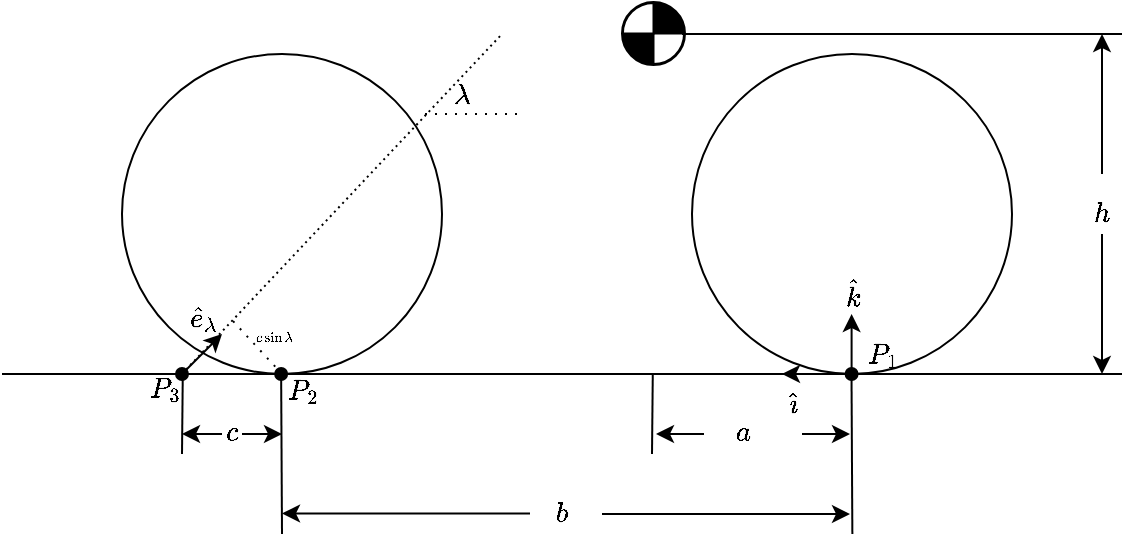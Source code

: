 <mxfile version="21.5.0" type="device" pages="3">
  <diagram name="Astrom" id="zrsn4j0DxqHXe83H4rLz">
    <mxGraphModel dx="954" dy="674" grid="0" gridSize="1" guides="1" tooltips="1" connect="1" arrows="1" fold="1" page="1" pageScale="1" pageWidth="850" pageHeight="1100" math="1" shadow="0">
      <root>
        <mxCell id="0" />
        <mxCell id="1" parent="0" />
        <mxCell id="DFlKBIfdcaP2Ly2EpSm6-5" value="\(\hat{k}\)" style="text;html=1;align=center;verticalAlign=middle;resizable=0;points=[];autosize=1;strokeColor=none;fillColor=none;" parent="1" vertex="1">
          <mxGeometry x="430" y="305" width="70" height="30" as="geometry" />
        </mxCell>
        <mxCell id="DFlKBIfdcaP2Ly2EpSm6-32" value="\(P_1\)" style="text;html=1;align=center;verticalAlign=middle;resizable=0;points=[];autosize=1;strokeColor=none;fillColor=none;" parent="1" vertex="1">
          <mxGeometry x="450" y="335" width="60" height="30" as="geometry" />
        </mxCell>
        <mxCell id="DFlKBIfdcaP2Ly2EpSm6-17" value="\(P_3\)" style="text;html=1;align=center;verticalAlign=middle;resizable=0;points=[];autosize=1;strokeColor=none;fillColor=none;connectable=0;allowArrows=0;" parent="1" vertex="1">
          <mxGeometry x="91" y="352" width="60" height="30" as="geometry" />
        </mxCell>
        <mxCell id="DFlKBIfdcaP2Ly2EpSm6-13" value="" style="ellipse;whiteSpace=wrap;html=1;aspect=fixed;fillColor=none;" parent="1" vertex="1">
          <mxGeometry x="100" y="200" width="160" height="160" as="geometry" />
        </mxCell>
        <mxCell id="DFlKBIfdcaP2Ly2EpSm6-3" value="" style="ellipse;whiteSpace=wrap;html=1;aspect=fixed;fillColor=none;" parent="1" vertex="1">
          <mxGeometry x="385" y="200" width="160" height="160" as="geometry" />
        </mxCell>
        <mxCell id="DFlKBIfdcaP2Ly2EpSm6-1" value="" style="endArrow=none;html=1;rounded=0;" parent="1" edge="1">
          <mxGeometry width="50" height="50" relative="1" as="geometry">
            <mxPoint x="40" y="360" as="sourcePoint" />
            <mxPoint x="600" y="360" as="targetPoint" />
          </mxGeometry>
        </mxCell>
        <mxCell id="DFlKBIfdcaP2Ly2EpSm6-4" value="" style="endArrow=classic;html=1;rounded=0;startArrow=oval;startFill=1;" parent="1" edge="1">
          <mxGeometry width="50" height="50" relative="1" as="geometry">
            <mxPoint x="464.8" y="360" as="sourcePoint" />
            <mxPoint x="464.8" y="330" as="targetPoint" />
          </mxGeometry>
        </mxCell>
        <mxCell id="DFlKBIfdcaP2Ly2EpSm6-6" value="" style="endArrow=classic;html=1;rounded=0;" parent="1" edge="1">
          <mxGeometry width="50" height="50" relative="1" as="geometry">
            <mxPoint x="460" y="360" as="sourcePoint" />
            <mxPoint x="430" y="360" as="targetPoint" />
          </mxGeometry>
        </mxCell>
        <mxCell id="DFlKBIfdcaP2Ly2EpSm6-7" value="\(\hat{\imath}\)" style="text;html=1;align=center;verticalAlign=middle;resizable=0;points=[];autosize=1;strokeColor=none;fillColor=none;" parent="1" vertex="1">
          <mxGeometry x="385" y="360" width="100" height="30" as="geometry" />
        </mxCell>
        <mxCell id="DFlKBIfdcaP2Ly2EpSm6-10" value="" style="endArrow=oval;html=1;rounded=0;startArrow=none;startFill=0;endFill=1;" parent="1" edge="1">
          <mxGeometry width="50" height="50" relative="1" as="geometry">
            <mxPoint x="180" y="440" as="sourcePoint" />
            <mxPoint x="179.57" y="360" as="targetPoint" />
          </mxGeometry>
        </mxCell>
        <mxCell id="DFlKBIfdcaP2Ly2EpSm6-11" value="\(P_2\)" style="text;html=1;align=center;verticalAlign=middle;resizable=0;points=[];autosize=1;strokeColor=none;fillColor=none;connectable=0;allowArrows=0;" parent="1" vertex="1">
          <mxGeometry x="160" y="353" width="60" height="30" as="geometry" />
        </mxCell>
        <mxCell id="DFlKBIfdcaP2Ly2EpSm6-14" value="" style="endArrow=none;html=1;rounded=0;dashed=1;dashPattern=1 2;" parent="1" edge="1">
          <mxGeometry width="50" height="50" relative="1" as="geometry">
            <mxPoint x="130" y="360" as="sourcePoint" />
            <mxPoint x="290" y="190" as="targetPoint" />
          </mxGeometry>
        </mxCell>
        <mxCell id="DFlKBIfdcaP2Ly2EpSm6-15" value="" style="endArrow=classic;html=1;rounded=0;startArrow=oval;startFill=1;" parent="1" edge="1">
          <mxGeometry width="50" height="50" relative="1" as="geometry">
            <mxPoint x="130" y="360" as="sourcePoint" />
            <mxPoint x="150" y="340" as="targetPoint" />
          </mxGeometry>
        </mxCell>
        <mxCell id="DFlKBIfdcaP2Ly2EpSm6-16" value="\(\hat{e}_\lambda\)" style="text;html=1;align=center;verticalAlign=middle;resizable=0;points=[];autosize=1;strokeColor=none;fillColor=none;connectable=0;allowArrows=0;" parent="1" vertex="1">
          <mxGeometry x="80" y="317" width="120" height="30" as="geometry" />
        </mxCell>
        <mxCell id="DFlKBIfdcaP2Ly2EpSm6-18" value="" style="endArrow=none;html=1;rounded=0;" parent="1" edge="1">
          <mxGeometry width="50" height="50" relative="1" as="geometry">
            <mxPoint x="465.18" y="440" as="sourcePoint" />
            <mxPoint x="464.75" y="360" as="targetPoint" />
          </mxGeometry>
        </mxCell>
        <mxCell id="DFlKBIfdcaP2Ly2EpSm6-19" value="" style="endArrow=classic;html=1;rounded=0;" parent="1" edge="1">
          <mxGeometry width="50" height="50" relative="1" as="geometry">
            <mxPoint x="340" y="430" as="sourcePoint" />
            <mxPoint x="464" y="430" as="targetPoint" />
          </mxGeometry>
        </mxCell>
        <mxCell id="DFlKBIfdcaP2Ly2EpSm6-20" value="\(b\)" style="text;html=1;align=center;verticalAlign=middle;resizable=0;points=[];autosize=1;strokeColor=none;fillColor=none;" parent="1" vertex="1">
          <mxGeometry x="300" y="415" width="40" height="30" as="geometry" />
        </mxCell>
        <mxCell id="DFlKBIfdcaP2Ly2EpSm6-21" value="" style="endArrow=classic;html=1;rounded=0;" parent="1" edge="1">
          <mxGeometry width="50" height="50" relative="1" as="geometry">
            <mxPoint x="304" y="429.75" as="sourcePoint" />
            <mxPoint x="180" y="429.75" as="targetPoint" />
          </mxGeometry>
        </mxCell>
        <mxCell id="DFlKBIfdcaP2Ly2EpSm6-31" value="" style="group" parent="1" vertex="1" connectable="0">
          <mxGeometry x="350" y="174" width="31.5" height="31.5" as="geometry" />
        </mxCell>
        <mxCell id="DFlKBIfdcaP2Ly2EpSm6-30" value="" style="group" parent="DFlKBIfdcaP2Ly2EpSm6-31" vertex="1" connectable="0">
          <mxGeometry width="31.5" height="31.5" as="geometry" />
        </mxCell>
        <mxCell id="DFlKBIfdcaP2Ly2EpSm6-22" value="" style="ellipse;whiteSpace=wrap;html=1;aspect=fixed;fillColor=#000000;" parent="DFlKBIfdcaP2Ly2EpSm6-30" vertex="1">
          <mxGeometry width="31.5" height="31.5" as="geometry" />
        </mxCell>
        <mxCell id="DFlKBIfdcaP2Ly2EpSm6-27" value="" style="verticalLabelPosition=bottom;verticalAlign=top;html=1;shape=mxgraph.basic.pie;startAngle=0.75;endAngle=0;rotation=-180;" parent="DFlKBIfdcaP2Ly2EpSm6-30" vertex="1">
          <mxGeometry x="0.459" y="0.459" width="30.583" height="30.583" as="geometry" />
        </mxCell>
        <mxCell id="DFlKBIfdcaP2Ly2EpSm6-26" value="" style="verticalLabelPosition=bottom;verticalAlign=top;html=1;shape=mxgraph.basic.pie;startAngle=0.75;endAngle=0;" parent="DFlKBIfdcaP2Ly2EpSm6-31" vertex="1">
          <mxGeometry x="0.459" y="0.459" width="30.583" height="30.583" as="geometry" />
        </mxCell>
        <mxCell id="DFlKBIfdcaP2Ly2EpSm6-33" value="" style="endArrow=none;html=1;rounded=0;" parent="1" edge="1">
          <mxGeometry width="50" height="50" relative="1" as="geometry">
            <mxPoint x="380" y="190" as="sourcePoint" />
            <mxPoint x="600" y="190" as="targetPoint" />
          </mxGeometry>
        </mxCell>
        <mxCell id="DFlKBIfdcaP2Ly2EpSm6-34" value="" style="endArrow=classic;html=1;rounded=0;" parent="1" edge="1">
          <mxGeometry width="50" height="50" relative="1" as="geometry">
            <mxPoint x="590" y="260" as="sourcePoint" />
            <mxPoint x="590" y="190" as="targetPoint" />
          </mxGeometry>
        </mxCell>
        <mxCell id="DFlKBIfdcaP2Ly2EpSm6-35" value="" style="endArrow=classic;html=1;rounded=0;" parent="1" edge="1">
          <mxGeometry width="50" height="50" relative="1" as="geometry">
            <mxPoint x="590" y="290" as="sourcePoint" />
            <mxPoint x="590" y="360" as="targetPoint" />
          </mxGeometry>
        </mxCell>
        <mxCell id="DFlKBIfdcaP2Ly2EpSm6-36" value="\(h\)" style="text;html=1;align=center;verticalAlign=middle;resizable=0;points=[];autosize=1;strokeColor=none;fillColor=none;" parent="1" vertex="1">
          <mxGeometry x="570" y="265" width="40" height="30" as="geometry" />
        </mxCell>
        <mxCell id="DFlKBIfdcaP2Ly2EpSm6-37" value="" style="endArrow=none;html=1;rounded=0;" parent="1" edge="1">
          <mxGeometry width="50" height="50" relative="1" as="geometry">
            <mxPoint x="365" y="400" as="sourcePoint" />
            <mxPoint x="365.39" y="360" as="targetPoint" />
          </mxGeometry>
        </mxCell>
        <mxCell id="DFlKBIfdcaP2Ly2EpSm6-38" value="" style="endArrow=classic;html=1;rounded=0;" parent="1" edge="1">
          <mxGeometry width="50" height="50" relative="1" as="geometry">
            <mxPoint x="440" y="390" as="sourcePoint" />
            <mxPoint x="464" y="390" as="targetPoint" />
          </mxGeometry>
        </mxCell>
        <mxCell id="DFlKBIfdcaP2Ly2EpSm6-39" value="\(a\)" style="text;html=1;align=center;verticalAlign=middle;resizable=0;points=[];autosize=1;strokeColor=none;fillColor=none;" parent="1" vertex="1">
          <mxGeometry x="390" y="374" width="40" height="30" as="geometry" />
        </mxCell>
        <mxCell id="DFlKBIfdcaP2Ly2EpSm6-40" value="" style="endArrow=classic;html=1;rounded=0;" parent="1" edge="1">
          <mxGeometry width="50" height="50" relative="1" as="geometry">
            <mxPoint x="391" y="390" as="sourcePoint" />
            <mxPoint x="367" y="390" as="targetPoint" />
          </mxGeometry>
        </mxCell>
        <mxCell id="DFlKBIfdcaP2Ly2EpSm6-41" value="" style="endArrow=none;html=1;rounded=0;" parent="1" edge="1">
          <mxGeometry width="50" height="50" relative="1" as="geometry">
            <mxPoint x="130" y="400" as="sourcePoint" />
            <mxPoint x="130.39" y="360" as="targetPoint" />
          </mxGeometry>
        </mxCell>
        <mxCell id="DFlKBIfdcaP2Ly2EpSm6-42" value="\(c\)" style="text;html=1;align=center;verticalAlign=middle;resizable=0;points=[];autosize=1;strokeColor=none;fillColor=none;" parent="1" vertex="1">
          <mxGeometry x="135" y="374" width="40" height="30" as="geometry" />
        </mxCell>
        <mxCell id="DFlKBIfdcaP2Ly2EpSm6-43" value="" style="endArrow=classic;html=1;rounded=0;" parent="1" edge="1">
          <mxGeometry width="50" height="50" relative="1" as="geometry">
            <mxPoint x="160" y="390" as="sourcePoint" />
            <mxPoint x="180" y="390" as="targetPoint" />
          </mxGeometry>
        </mxCell>
        <mxCell id="DFlKBIfdcaP2Ly2EpSm6-44" value="" style="endArrow=classic;html=1;rounded=0;" parent="1" edge="1">
          <mxGeometry width="50" height="50" relative="1" as="geometry">
            <mxPoint x="150" y="390" as="sourcePoint" />
            <mxPoint x="130" y="390" as="targetPoint" />
          </mxGeometry>
        </mxCell>
        <mxCell id="DFlKBIfdcaP2Ly2EpSm6-47" value="" style="endArrow=none;html=1;rounded=0;dashed=1;dashPattern=1 4;" parent="1" edge="1">
          <mxGeometry width="50" height="50" relative="1" as="geometry">
            <mxPoint x="251.5" y="230" as="sourcePoint" />
            <mxPoint x="300" y="230" as="targetPoint" />
          </mxGeometry>
        </mxCell>
        <mxCell id="DFlKBIfdcaP2Ly2EpSm6-48" value="\(\lambda\)" style="text;html=1;align=center;verticalAlign=middle;resizable=0;points=[];autosize=1;strokeColor=none;fillColor=none;" parent="1" vertex="1">
          <mxGeometry x="230" y="205.5" width="80" height="30" as="geometry" />
        </mxCell>
        <mxCell id="DFlKBIfdcaP2Ly2EpSm6-50" value="" style="endArrow=none;html=1;rounded=0;dashed=1;dashPattern=1 4;" parent="1" edge="1">
          <mxGeometry width="50" height="50" relative="1" as="geometry">
            <mxPoint x="180" y="360" as="sourcePoint" />
            <mxPoint x="155" y="333" as="targetPoint" />
          </mxGeometry>
        </mxCell>
        <mxCell id="DFlKBIfdcaP2Ly2EpSm6-53" value="&lt;font style=&quot;font-size: 6px;&quot;&gt;\(c\sin\lambda\)&lt;/font&gt;" style="text;html=1;align=center;verticalAlign=middle;resizable=0;points=[];autosize=1;strokeColor=none;fillColor=none;connectable=0;allowArrows=0;" parent="1" vertex="1">
          <mxGeometry x="146" y="326" width="60" height="27" as="geometry" />
        </mxCell>
      </root>
    </mxGraphModel>
  </diagram>
  <diagram name="Papa" id="Vypj7shveBeNnL_RrSKx">
    <mxGraphModel dx="954" dy="674" grid="0" gridSize="1" guides="1" tooltips="1" connect="1" arrows="1" fold="1" page="1" pageScale="1" pageWidth="850" pageHeight="1100" math="1" shadow="0">
      <root>
        <mxCell id="e13DhOOgNsfkil0ssP3F-0" />
        <mxCell id="e13DhOOgNsfkil0ssP3F-1" parent="e13DhOOgNsfkil0ssP3F-0" />
        <mxCell id="e13DhOOgNsfkil0ssP3F-40" value="&lt;font style=&quot;font-size: 6px;&quot;&gt;\(c\sin\lambda\)&lt;/font&gt;" style="text;html=1;align=center;verticalAlign=middle;resizable=0;points=[];autosize=1;strokeColor=none;fillColor=none;connectable=0;allowArrows=0;" parent="e13DhOOgNsfkil0ssP3F-1" vertex="1">
          <mxGeometry x="301" y="322" width="60" height="27" as="geometry" />
        </mxCell>
        <mxCell id="e13DhOOgNsfkil0ssP3F-2" value="\(\hat{k}\)" style="text;html=1;align=center;verticalAlign=middle;resizable=0;points=[];autosize=1;strokeColor=none;fillColor=none;" parent="e13DhOOgNsfkil0ssP3F-1" vertex="1">
          <mxGeometry x="585" y="301" width="70" height="30" as="geometry" />
        </mxCell>
        <mxCell id="e13DhOOgNsfkil0ssP3F-3" value="\(P_1\)" style="text;html=1;align=center;verticalAlign=middle;resizable=0;points=[];autosize=1;strokeColor=none;fillColor=none;" parent="e13DhOOgNsfkil0ssP3F-1" vertex="1">
          <mxGeometry x="605" y="331" width="60" height="30" as="geometry" />
        </mxCell>
        <mxCell id="e13DhOOgNsfkil0ssP3F-4" value="\(P_3\)" style="text;html=1;align=center;verticalAlign=middle;resizable=0;points=[];autosize=1;strokeColor=none;fillColor=none;connectable=0;allowArrows=0;" parent="e13DhOOgNsfkil0ssP3F-1" vertex="1">
          <mxGeometry x="246" y="348" width="60" height="30" as="geometry" />
        </mxCell>
        <mxCell id="e13DhOOgNsfkil0ssP3F-5" value="" style="ellipse;whiteSpace=wrap;html=1;aspect=fixed;fillColor=none;connectable=0;allowArrows=0;" parent="e13DhOOgNsfkil0ssP3F-1" vertex="1">
          <mxGeometry x="255" y="196" width="160" height="160" as="geometry" />
        </mxCell>
        <mxCell id="e13DhOOgNsfkil0ssP3F-6" value="" style="ellipse;whiteSpace=wrap;html=1;aspect=fixed;fillColor=none;" parent="e13DhOOgNsfkil0ssP3F-1" vertex="1">
          <mxGeometry x="540" y="196" width="160" height="160" as="geometry" />
        </mxCell>
        <mxCell id="e13DhOOgNsfkil0ssP3F-7" value="" style="endArrow=none;html=1;rounded=0;" parent="e13DhOOgNsfkil0ssP3F-1" edge="1">
          <mxGeometry width="50" height="50" relative="1" as="geometry">
            <mxPoint x="142" y="356" as="sourcePoint" />
            <mxPoint x="755" y="356" as="targetPoint" />
          </mxGeometry>
        </mxCell>
        <mxCell id="e13DhOOgNsfkil0ssP3F-8" value="" style="endArrow=classic;html=1;rounded=0;startArrow=oval;startFill=1;" parent="e13DhOOgNsfkil0ssP3F-1" edge="1">
          <mxGeometry width="50" height="50" relative="1" as="geometry">
            <mxPoint x="619.8" y="356" as="sourcePoint" />
            <mxPoint x="619.8" y="326" as="targetPoint" />
          </mxGeometry>
        </mxCell>
        <mxCell id="e13DhOOgNsfkil0ssP3F-9" value="" style="endArrow=classic;html=1;rounded=0;" parent="e13DhOOgNsfkil0ssP3F-1" edge="1">
          <mxGeometry width="50" height="50" relative="1" as="geometry">
            <mxPoint x="615" y="356" as="sourcePoint" />
            <mxPoint x="585" y="356" as="targetPoint" />
          </mxGeometry>
        </mxCell>
        <mxCell id="e13DhOOgNsfkil0ssP3F-10" value="\(\hat{\imath}\)" style="text;html=1;align=center;verticalAlign=middle;resizable=0;points=[];autosize=1;strokeColor=none;fillColor=none;" parent="e13DhOOgNsfkil0ssP3F-1" vertex="1">
          <mxGeometry x="540" y="356" width="100" height="30" as="geometry" />
        </mxCell>
        <mxCell id="e13DhOOgNsfkil0ssP3F-11" value="" style="endArrow=oval;html=1;rounded=0;startArrow=none;startFill=0;endFill=1;" parent="e13DhOOgNsfkil0ssP3F-1" edge="1">
          <mxGeometry width="50" height="50" relative="1" as="geometry">
            <mxPoint x="335" y="436" as="sourcePoint" />
            <mxPoint x="334.57" y="356" as="targetPoint" />
          </mxGeometry>
        </mxCell>
        <mxCell id="e13DhOOgNsfkil0ssP3F-12" value="\(P_2\)" style="text;html=1;align=center;verticalAlign=middle;resizable=0;points=[];autosize=1;strokeColor=none;fillColor=none;connectable=0;allowArrows=0;" parent="e13DhOOgNsfkil0ssP3F-1" vertex="1">
          <mxGeometry x="315" y="349" width="60" height="30" as="geometry" />
        </mxCell>
        <mxCell id="e13DhOOgNsfkil0ssP3F-13" value="" style="endArrow=none;html=1;rounded=0;dashed=1;dashPattern=1 2;" parent="e13DhOOgNsfkil0ssP3F-1" edge="1">
          <mxGeometry width="50" height="50" relative="1" as="geometry">
            <mxPoint x="285" y="356" as="sourcePoint" />
            <mxPoint x="445" y="186" as="targetPoint" />
          </mxGeometry>
        </mxCell>
        <mxCell id="e13DhOOgNsfkil0ssP3F-14" value="" style="endArrow=classic;html=1;rounded=0;startArrow=oval;startFill=1;" parent="e13DhOOgNsfkil0ssP3F-1" edge="1">
          <mxGeometry width="50" height="50" relative="1" as="geometry">
            <mxPoint x="285" y="356" as="sourcePoint" />
            <mxPoint x="305" y="336" as="targetPoint" />
          </mxGeometry>
        </mxCell>
        <mxCell id="e13DhOOgNsfkil0ssP3F-15" value="\(\hat{e}_\lambda\)" style="text;html=1;align=center;verticalAlign=middle;resizable=0;points=[];autosize=1;strokeColor=none;fillColor=none;connectable=0;allowArrows=0;" parent="e13DhOOgNsfkil0ssP3F-1" vertex="1">
          <mxGeometry x="235" y="313" width="120" height="30" as="geometry" />
        </mxCell>
        <mxCell id="e13DhOOgNsfkil0ssP3F-16" value="" style="endArrow=none;html=1;rounded=0;" parent="e13DhOOgNsfkil0ssP3F-1" edge="1">
          <mxGeometry width="50" height="50" relative="1" as="geometry">
            <mxPoint x="620.18" y="436" as="sourcePoint" />
            <mxPoint x="619.75" y="356" as="targetPoint" />
          </mxGeometry>
        </mxCell>
        <mxCell id="e13DhOOgNsfkil0ssP3F-17" value="" style="endArrow=classic;html=1;rounded=0;" parent="e13DhOOgNsfkil0ssP3F-1" edge="1">
          <mxGeometry width="50" height="50" relative="1" as="geometry">
            <mxPoint x="495" y="426" as="sourcePoint" />
            <mxPoint x="619" y="426" as="targetPoint" />
          </mxGeometry>
        </mxCell>
        <mxCell id="e13DhOOgNsfkil0ssP3F-18" value="\(b\)" style="text;html=1;align=center;verticalAlign=middle;resizable=0;points=[];autosize=1;strokeColor=none;fillColor=none;" parent="e13DhOOgNsfkil0ssP3F-1" vertex="1">
          <mxGeometry x="455" y="411" width="40" height="30" as="geometry" />
        </mxCell>
        <mxCell id="e13DhOOgNsfkil0ssP3F-19" value="" style="endArrow=classic;html=1;rounded=0;" parent="e13DhOOgNsfkil0ssP3F-1" edge="1">
          <mxGeometry width="50" height="50" relative="1" as="geometry">
            <mxPoint x="459" y="425.75" as="sourcePoint" />
            <mxPoint x="335" y="425.75" as="targetPoint" />
          </mxGeometry>
        </mxCell>
        <mxCell id="e13DhOOgNsfkil0ssP3F-20" value="" style="group" parent="e13DhOOgNsfkil0ssP3F-1" vertex="1" connectable="0">
          <mxGeometry x="505" y="170" width="31.5" height="31.5" as="geometry" />
        </mxCell>
        <mxCell id="e13DhOOgNsfkil0ssP3F-21" value="" style="group" parent="e13DhOOgNsfkil0ssP3F-20" vertex="1" connectable="0">
          <mxGeometry width="31.5" height="31.5" as="geometry" />
        </mxCell>
        <mxCell id="e13DhOOgNsfkil0ssP3F-22" value="" style="ellipse;whiteSpace=wrap;html=1;aspect=fixed;fillColor=#000000;" parent="e13DhOOgNsfkil0ssP3F-21" vertex="1">
          <mxGeometry width="31.5" height="31.5" as="geometry" />
        </mxCell>
        <mxCell id="e13DhOOgNsfkil0ssP3F-23" value="" style="verticalLabelPosition=bottom;verticalAlign=top;html=1;shape=mxgraph.basic.pie;startAngle=0.75;endAngle=0;rotation=-180;" parent="e13DhOOgNsfkil0ssP3F-21" vertex="1">
          <mxGeometry x="0.459" y="0.459" width="30.583" height="30.583" as="geometry" />
        </mxCell>
        <mxCell id="e13DhOOgNsfkil0ssP3F-24" value="" style="verticalLabelPosition=bottom;verticalAlign=top;html=1;shape=mxgraph.basic.pie;startAngle=0.75;endAngle=0;" parent="e13DhOOgNsfkil0ssP3F-20" vertex="1">
          <mxGeometry x="0.459" y="0.459" width="30.583" height="30.583" as="geometry" />
        </mxCell>
        <mxCell id="e13DhOOgNsfkil0ssP3F-25" value="" style="endArrow=none;html=1;rounded=0;" parent="e13DhOOgNsfkil0ssP3F-1" edge="1">
          <mxGeometry width="50" height="50" relative="1" as="geometry">
            <mxPoint x="535" y="186" as="sourcePoint" />
            <mxPoint x="755" y="186" as="targetPoint" />
          </mxGeometry>
        </mxCell>
        <mxCell id="e13DhOOgNsfkil0ssP3F-26" value="" style="endArrow=classic;html=1;rounded=0;" parent="e13DhOOgNsfkil0ssP3F-1" edge="1">
          <mxGeometry width="50" height="50" relative="1" as="geometry">
            <mxPoint x="745" y="256" as="sourcePoint" />
            <mxPoint x="745" y="186" as="targetPoint" />
          </mxGeometry>
        </mxCell>
        <mxCell id="e13DhOOgNsfkil0ssP3F-27" value="" style="endArrow=classic;html=1;rounded=0;" parent="e13DhOOgNsfkil0ssP3F-1" edge="1">
          <mxGeometry width="50" height="50" relative="1" as="geometry">
            <mxPoint x="745" y="286" as="sourcePoint" />
            <mxPoint x="745" y="356" as="targetPoint" />
          </mxGeometry>
        </mxCell>
        <mxCell id="e13DhOOgNsfkil0ssP3F-28" value="\(h\)" style="text;html=1;align=center;verticalAlign=middle;resizable=0;points=[];autosize=1;strokeColor=none;fillColor=none;" parent="e13DhOOgNsfkil0ssP3F-1" vertex="1">
          <mxGeometry x="725" y="261" width="40" height="30" as="geometry" />
        </mxCell>
        <mxCell id="e13DhOOgNsfkil0ssP3F-29" value="" style="endArrow=none;html=1;rounded=0;" parent="e13DhOOgNsfkil0ssP3F-1" edge="1">
          <mxGeometry width="50" height="50" relative="1" as="geometry">
            <mxPoint x="520" y="396" as="sourcePoint" />
            <mxPoint x="520.39" y="356" as="targetPoint" />
          </mxGeometry>
        </mxCell>
        <mxCell id="e13DhOOgNsfkil0ssP3F-30" value="" style="endArrow=classic;html=1;rounded=0;" parent="e13DhOOgNsfkil0ssP3F-1" edge="1">
          <mxGeometry width="50" height="50" relative="1" as="geometry">
            <mxPoint x="595" y="386" as="sourcePoint" />
            <mxPoint x="619" y="386" as="targetPoint" />
          </mxGeometry>
        </mxCell>
        <mxCell id="e13DhOOgNsfkil0ssP3F-31" value="\(a\)" style="text;html=1;align=center;verticalAlign=middle;resizable=0;points=[];autosize=1;strokeColor=none;fillColor=none;" parent="e13DhOOgNsfkil0ssP3F-1" vertex="1">
          <mxGeometry x="545" y="370" width="40" height="30" as="geometry" />
        </mxCell>
        <mxCell id="e13DhOOgNsfkil0ssP3F-32" value="" style="endArrow=classic;html=1;rounded=0;" parent="e13DhOOgNsfkil0ssP3F-1" edge="1">
          <mxGeometry width="50" height="50" relative="1" as="geometry">
            <mxPoint x="546" y="386" as="sourcePoint" />
            <mxPoint x="522" y="386" as="targetPoint" />
          </mxGeometry>
        </mxCell>
        <mxCell id="e13DhOOgNsfkil0ssP3F-33" value="" style="endArrow=none;html=1;rounded=0;" parent="e13DhOOgNsfkil0ssP3F-1" edge="1">
          <mxGeometry width="50" height="50" relative="1" as="geometry">
            <mxPoint x="285" y="396" as="sourcePoint" />
            <mxPoint x="285.39" y="356" as="targetPoint" />
          </mxGeometry>
        </mxCell>
        <mxCell id="e13DhOOgNsfkil0ssP3F-34" value="\(c\)" style="text;html=1;align=center;verticalAlign=middle;resizable=0;points=[];autosize=1;strokeColor=none;fillColor=none;" parent="e13DhOOgNsfkil0ssP3F-1" vertex="1">
          <mxGeometry x="290" y="370" width="40" height="30" as="geometry" />
        </mxCell>
        <mxCell id="e13DhOOgNsfkil0ssP3F-35" value="" style="endArrow=classic;html=1;rounded=0;" parent="e13DhOOgNsfkil0ssP3F-1" edge="1">
          <mxGeometry width="50" height="50" relative="1" as="geometry">
            <mxPoint x="315" y="386" as="sourcePoint" />
            <mxPoint x="335" y="386" as="targetPoint" />
          </mxGeometry>
        </mxCell>
        <mxCell id="e13DhOOgNsfkil0ssP3F-36" value="" style="endArrow=classic;html=1;rounded=0;" parent="e13DhOOgNsfkil0ssP3F-1" edge="1">
          <mxGeometry width="50" height="50" relative="1" as="geometry">
            <mxPoint x="305" y="386" as="sourcePoint" />
            <mxPoint x="285" y="386" as="targetPoint" />
          </mxGeometry>
        </mxCell>
        <mxCell id="e13DhOOgNsfkil0ssP3F-37" value="" style="endArrow=none;html=1;rounded=0;dashed=1;dashPattern=1 4;" parent="e13DhOOgNsfkil0ssP3F-1" edge="1">
          <mxGeometry width="50" height="50" relative="1" as="geometry">
            <mxPoint x="406.5" y="226" as="sourcePoint" />
            <mxPoint x="455" y="226" as="targetPoint" />
          </mxGeometry>
        </mxCell>
        <mxCell id="e13DhOOgNsfkil0ssP3F-38" value="\(\lambda\)" style="text;html=1;align=center;verticalAlign=middle;resizable=0;points=[];autosize=1;strokeColor=none;fillColor=none;" parent="e13DhOOgNsfkil0ssP3F-1" vertex="1">
          <mxGeometry x="390" y="201.5" width="80" height="30" as="geometry" />
        </mxCell>
        <mxCell id="e13DhOOgNsfkil0ssP3F-39" value="" style="endArrow=none;html=1;rounded=0;dashed=1;dashPattern=1 4;" parent="e13DhOOgNsfkil0ssP3F-1" edge="1">
          <mxGeometry width="50" height="50" relative="1" as="geometry">
            <mxPoint x="335" y="356" as="sourcePoint" />
            <mxPoint x="310" y="329" as="targetPoint" />
          </mxGeometry>
        </mxCell>
        <mxCell id="01XGUYs0pCPbjhdhggBN-0" value="" style="group" parent="e13DhOOgNsfkil0ssP3F-1" vertex="1" connectable="0">
          <mxGeometry x="352" y="208" width="31.5" height="31.5" as="geometry" />
        </mxCell>
        <mxCell id="01XGUYs0pCPbjhdhggBN-1" value="" style="group" parent="01XGUYs0pCPbjhdhggBN-0" vertex="1" connectable="0">
          <mxGeometry width="31.5" height="31.5" as="geometry" />
        </mxCell>
        <mxCell id="01XGUYs0pCPbjhdhggBN-2" value="" style="ellipse;whiteSpace=wrap;html=1;aspect=fixed;fillColor=#000000;" parent="01XGUYs0pCPbjhdhggBN-1" vertex="1">
          <mxGeometry width="31.5" height="31.5" as="geometry" />
        </mxCell>
        <mxCell id="01XGUYs0pCPbjhdhggBN-3" value="" style="verticalLabelPosition=bottom;verticalAlign=top;html=1;shape=mxgraph.basic.pie;startAngle=0.75;endAngle=0;rotation=-180;" parent="01XGUYs0pCPbjhdhggBN-1" vertex="1">
          <mxGeometry x="0.459" y="0.459" width="30.583" height="30.583" as="geometry" />
        </mxCell>
        <mxCell id="01XGUYs0pCPbjhdhggBN-4" value="" style="verticalLabelPosition=bottom;verticalAlign=top;html=1;shape=mxgraph.basic.pie;startAngle=0.75;endAngle=0;" parent="01XGUYs0pCPbjhdhggBN-0" vertex="1">
          <mxGeometry x="0.459" y="0.459" width="30.583" height="30.583" as="geometry" />
        </mxCell>
        <mxCell id="01XGUYs0pCPbjhdhggBN-5" value="" style="endArrow=none;html=1;rounded=0;" parent="e13DhOOgNsfkil0ssP3F-1" edge="1">
          <mxGeometry width="50" height="50" relative="1" as="geometry">
            <mxPoint x="141" y="224.25" as="sourcePoint" />
            <mxPoint x="361" y="224.25" as="targetPoint" />
          </mxGeometry>
        </mxCell>
        <mxCell id="01XGUYs0pCPbjhdhggBN-6" value="" style="endArrow=classic;html=1;rounded=0;" parent="e13DhOOgNsfkil0ssP3F-1" edge="1">
          <mxGeometry width="50" height="50" relative="1" as="geometry">
            <mxPoint x="194" y="274" as="sourcePoint" />
            <mxPoint x="194" y="224" as="targetPoint" />
          </mxGeometry>
        </mxCell>
        <mxCell id="01XGUYs0pCPbjhdhggBN-7" value="" style="endArrow=classic;html=1;rounded=0;" parent="e13DhOOgNsfkil0ssP3F-1" edge="1">
          <mxGeometry width="50" height="50" relative="1" as="geometry">
            <mxPoint x="194" y="306" as="sourcePoint" />
            <mxPoint x="194" y="356" as="targetPoint" />
          </mxGeometry>
        </mxCell>
        <mxCell id="01XGUYs0pCPbjhdhggBN-8" value="\(h_f\)" style="text;html=1;align=center;verticalAlign=middle;resizable=0;points=[];autosize=1;strokeColor=none;fillColor=none;connectable=0;allowArrows=0;" parent="e13DhOOgNsfkil0ssP3F-1" vertex="1">
          <mxGeometry x="168" y="278" width="49" height="26" as="geometry" />
        </mxCell>
        <mxCell id="01XGUYs0pCPbjhdhggBN-9" value="" style="endArrow=none;html=1;rounded=0;" parent="e13DhOOgNsfkil0ssP3F-1" edge="1">
          <mxGeometry width="50" height="50" relative="1" as="geometry">
            <mxPoint x="368" y="409" as="sourcePoint" />
            <mxPoint x="367.88" y="356" as="targetPoint" />
          </mxGeometry>
        </mxCell>
        <mxCell id="01XGUYs0pCPbjhdhggBN-11" value="" style="endArrow=classic;html=1;rounded=0;" parent="e13DhOOgNsfkil0ssP3F-1" edge="1">
          <mxGeometry width="50" height="50" relative="1" as="geometry">
            <mxPoint x="459" y="408" as="sourcePoint" />
            <mxPoint x="369" y="408" as="targetPoint" />
          </mxGeometry>
        </mxCell>
        <mxCell id="01XGUYs0pCPbjhdhggBN-12" value="" style="endArrow=classic;html=1;rounded=0;" parent="e13DhOOgNsfkil0ssP3F-1" edge="1">
          <mxGeometry width="50" height="50" relative="1" as="geometry">
            <mxPoint x="529" y="407" as="sourcePoint" />
            <mxPoint x="619" y="407" as="targetPoint" />
          </mxGeometry>
        </mxCell>
        <mxCell id="01XGUYs0pCPbjhdhggBN-13" value="\(x_f\)" style="text;html=1;align=center;verticalAlign=middle;resizable=0;points=[];autosize=1;strokeColor=none;fillColor=none;" parent="e13DhOOgNsfkil0ssP3F-1" vertex="1">
          <mxGeometry x="470" y="393" width="49" height="26" as="geometry" />
        </mxCell>
        <mxCell id="01XGUYs0pCPbjhdhggBN-14" value="" style="endArrow=none;html=1;rounded=0;entryX=0.5;entryY=1;entryDx=0;entryDy=0;dashed=1;dashPattern=1 4;" parent="e13DhOOgNsfkil0ssP3F-1" target="01XGUYs0pCPbjhdhggBN-2" edge="1">
          <mxGeometry width="50" height="50" relative="1" as="geometry">
            <mxPoint x="368" y="356" as="sourcePoint" />
            <mxPoint x="367.88" y="303" as="targetPoint" />
          </mxGeometry>
        </mxCell>
        <mxCell id="01XGUYs0pCPbjhdhggBN-15" value="" style="endArrow=none;html=1;rounded=0;dashed=1;dashPattern=1 2;" parent="e13DhOOgNsfkil0ssP3F-1" edge="1">
          <mxGeometry width="50" height="50" relative="1" as="geometry">
            <mxPoint x="367" y="224" as="sourcePoint" />
            <mxPoint x="418" y="170" as="targetPoint" />
          </mxGeometry>
        </mxCell>
        <mxCell id="01XGUYs0pCPbjhdhggBN-16" value="" style="endArrow=none;html=1;rounded=0;dashed=1;dashPattern=1 4;" parent="e13DhOOgNsfkil0ssP3F-1" edge="1">
          <mxGeometry width="50" height="50" relative="1" as="geometry">
            <mxPoint x="389" y="246" as="sourcePoint" />
            <mxPoint x="368" y="224" as="targetPoint" />
          </mxGeometry>
        </mxCell>
        <mxCell id="01XGUYs0pCPbjhdhggBN-17" value="\(u\)" style="text;html=1;align=center;verticalAlign=middle;resizable=0;points=[];autosize=1;strokeColor=none;fillColor=none;" parent="e13DhOOgNsfkil0ssP3F-1" vertex="1">
          <mxGeometry x="406" y="167" width="39" height="26" as="geometry" />
        </mxCell>
        <mxCell id="01XGUYs0pCPbjhdhggBN-18" value="" style="endArrow=classic;html=1;rounded=0;" parent="e13DhOOgNsfkil0ssP3F-1" edge="1">
          <mxGeometry width="50" height="50" relative="1" as="geometry">
            <mxPoint x="390" y="150.75" as="sourcePoint" />
            <mxPoint x="414" y="172.75" as="targetPoint" />
          </mxGeometry>
        </mxCell>
        <mxCell id="01XGUYs0pCPbjhdhggBN-19" value="" style="endArrow=classic;html=1;rounded=0;" parent="e13DhOOgNsfkil0ssP3F-1" edge="1">
          <mxGeometry width="50" height="50" relative="1" as="geometry">
            <mxPoint x="465" y="213" as="sourcePoint" />
            <mxPoint x="441" y="191" as="targetPoint" />
          </mxGeometry>
        </mxCell>
      </root>
    </mxGraphModel>
  </diagram>
  <diagram id="-z3zlpx8-dRJ0Cvh6n4A" name="Page-3">
    <mxGraphModel dx="1468" dy="1037" grid="0" gridSize="10" guides="1" tooltips="1" connect="1" arrows="1" fold="1" page="1" pageScale="1" pageWidth="850" pageHeight="1100" math="1" shadow="0">
      <root>
        <mxCell id="0" />
        <mxCell id="1" parent="0" />
        <mxCell id="y0TUaUPVkxlrt1iK3nmQ-1" value="" style="shape=cylinder3;whiteSpace=wrap;html=1;boundedLbl=1;backgroundOutline=1;size=15;rotation=-90;connectable=0;allowArrows=0;" vertex="1" parent="1">
          <mxGeometry x="287" y="301" width="200" height="56.66" as="geometry" />
        </mxCell>
        <mxCell id="y0TUaUPVkxlrt1iK3nmQ-2" value="" style="endArrow=doubleBlock;html=1;rounded=0;endFill=1;" edge="1" parent="1">
          <mxGeometry width="50" height="50" relative="1" as="geometry">
            <mxPoint x="377" y="331" as="sourcePoint" />
            <mxPoint x="267" y="331" as="targetPoint" />
          </mxGeometry>
        </mxCell>
        <mxCell id="y0TUaUPVkxlrt1iK3nmQ-3" value="\(\vec{\omega}\)&amp;nbsp;" style="text;html=1;align=center;verticalAlign=middle;resizable=0;points=[];autosize=1;strokeColor=none;fillColor=none;" vertex="1" parent="1">
          <mxGeometry x="244" y="301" width="106" height="26" as="geometry" />
        </mxCell>
        <mxCell id="y0TUaUPVkxlrt1iK3nmQ-4" value="" style="endArrow=classic;html=1;rounded=0;" edge="1" parent="1">
          <mxGeometry width="50" height="50" relative="1" as="geometry">
            <mxPoint x="537" y="271" as="sourcePoint" />
            <mxPoint x="537" y="211" as="targetPoint" />
          </mxGeometry>
        </mxCell>
        <mxCell id="y0TUaUPVkxlrt1iK3nmQ-5" value="" style="endArrow=classic;html=1;rounded=0;" edge="1" parent="1">
          <mxGeometry width="50" height="50" relative="1" as="geometry">
            <mxPoint x="537" y="271" as="sourcePoint" />
            <mxPoint x="477" y="271" as="targetPoint" />
          </mxGeometry>
        </mxCell>
        <mxCell id="y0TUaUPVkxlrt1iK3nmQ-6" value="" style="endArrow=classic;html=1;rounded=0;" edge="1" parent="1">
          <mxGeometry width="50" height="50" relative="1" as="geometry">
            <mxPoint x="537" y="271" as="sourcePoint" />
            <mxPoint x="547" y="241" as="targetPoint" />
          </mxGeometry>
        </mxCell>
        <mxCell id="y0TUaUPVkxlrt1iK3nmQ-7" value="\(\hat{\imath}\)" style="text;html=1;align=center;verticalAlign=middle;resizable=0;points=[];autosize=1;strokeColor=none;fillColor=none;" vertex="1" parent="1">
          <mxGeometry x="507" y="231" width="100" height="30" as="geometry" />
        </mxCell>
        <mxCell id="y0TUaUPVkxlrt1iK3nmQ-8" value="\(\hat{k}\)" style="text;html=1;align=center;verticalAlign=middle;resizable=0;points=[];autosize=1;strokeColor=none;fillColor=none;" vertex="1" parent="1">
          <mxGeometry x="502" y="181" width="70" height="30" as="geometry" />
        </mxCell>
        <mxCell id="y0TUaUPVkxlrt1iK3nmQ-9" value="\(\hat{\jmath}\)" style="text;html=1;align=center;verticalAlign=middle;resizable=0;points=[];autosize=1;strokeColor=none;fillColor=none;" vertex="1" parent="1">
          <mxGeometry x="422" y="251" width="100" height="30" as="geometry" />
        </mxCell>
      </root>
    </mxGraphModel>
  </diagram>
</mxfile>
